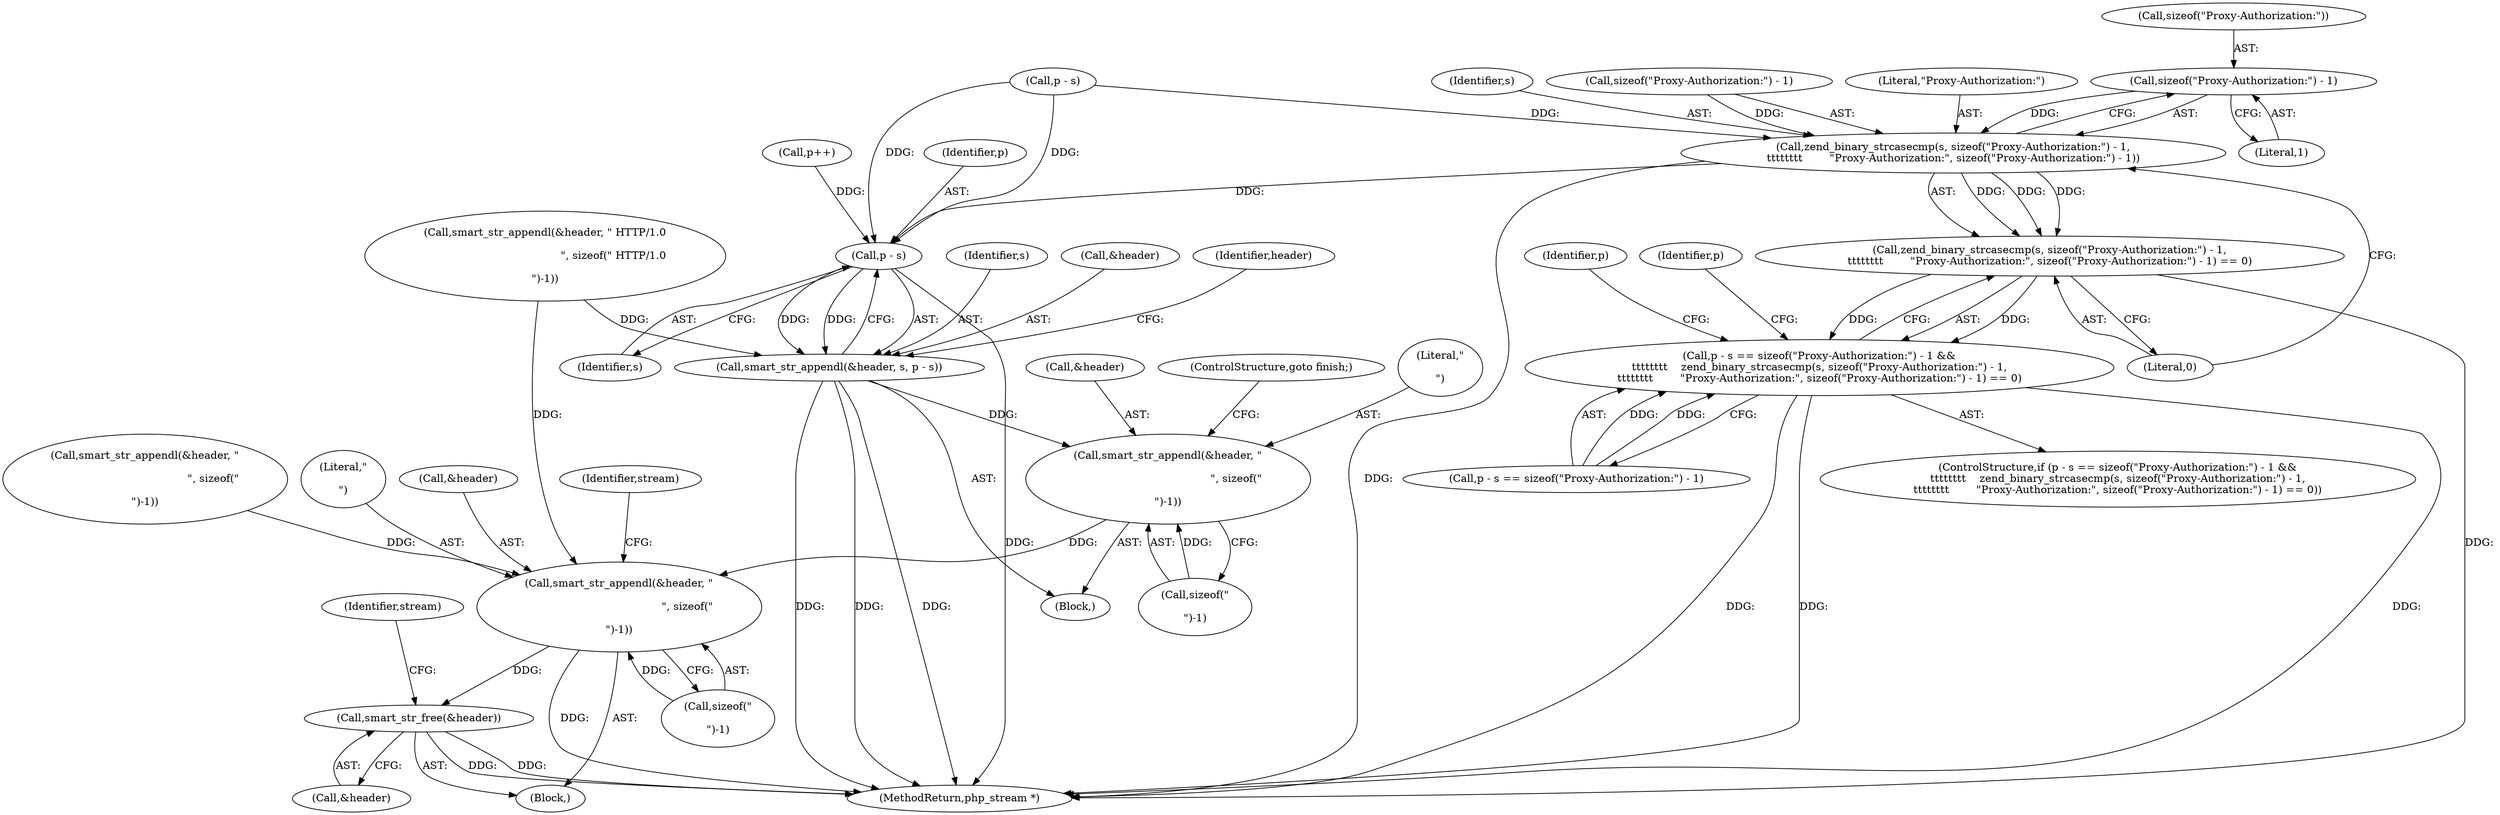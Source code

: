 digraph "0_php-src_523f230c831d7b33353203fa34aee4e92ac12bba@API" {
"1000783" [label="(Call,sizeof(\"Proxy-Authorization:\") - 1)"];
"1000776" [label="(Call,zend_binary_strcasecmp(s, sizeof(\"Proxy-Authorization:\") - 1,\n\t\t\t\t\t\t\t\t        \"Proxy-Authorization:\", sizeof(\"Proxy-Authorization:\") - 1))"];
"1000775" [label="(Call,zend_binary_strcasecmp(s, sizeof(\"Proxy-Authorization:\") - 1,\n\t\t\t\t\t\t\t\t        \"Proxy-Authorization:\", sizeof(\"Proxy-Authorization:\") - 1) == 0)"];
"1000766" [label="(Call,p - s == sizeof(\"Proxy-Authorization:\") - 1 &&\n\t\t\t\t\t\t\t\t    zend_binary_strcasecmp(s, sizeof(\"Proxy-Authorization:\") - 1,\n\t\t\t\t\t\t\t\t        \"Proxy-Authorization:\", sizeof(\"Proxy-Authorization:\") - 1) == 0)"];
"1000810" [label="(Call,p - s)"];
"1000806" [label="(Call,smart_str_appendl(&header, s, p - s))"];
"1000813" [label="(Call,smart_str_appendl(&header, \"\r\n\", sizeof(\"\r\n\")-1))"];
"1001017" [label="(Call,smart_str_appendl(&header, \"\r\n\", sizeof(\"\r\n\")-1))"];
"1001044" [label="(Call,smart_str_free(&header))"];
"1001028" [label="(Identifier,stream)"];
"1000783" [label="(Call,sizeof(\"Proxy-Authorization:\") - 1)"];
"1000784" [label="(Call,sizeof(\"Proxy-Authorization:\"))"];
"1001017" [label="(Call,smart_str_appendl(&header, \"\r\n\", sizeof(\"\r\n\")-1))"];
"1000766" [label="(Call,p - s == sizeof(\"Proxy-Authorization:\") - 1 &&\n\t\t\t\t\t\t\t\t    zend_binary_strcasecmp(s, sizeof(\"Proxy-Authorization:\") - 1,\n\t\t\t\t\t\t\t\t        \"Proxy-Authorization:\", sizeof(\"Proxy-Authorization:\") - 1) == 0)"];
"1000969" [label="(Call,smart_str_appendl(&header, \"\r\n\", sizeof(\"\r\n\")-1))"];
"1000828" [label="(Identifier,p)"];
"1000813" [label="(Call,smart_str_appendl(&header, \"\r\n\", sizeof(\"\r\n\")-1))"];
"1000804" [label="(Call,p++)"];
"1000767" [label="(Call,p - s == sizeof(\"Proxy-Authorization:\") - 1)"];
"1000810" [label="(Call,p - s)"];
"1001021" [label="(Call,sizeof(\"\r\n\")-1)"];
"1001020" [label="(Literal,\"\r\n\")"];
"1000652" [label="(Call,smart_str_appendl(&header, \" HTTP/1.0\r\n\", sizeof(\" HTTP/1.0\r\n\")-1))"];
"1000775" [label="(Call,zend_binary_strcasecmp(s, sizeof(\"Proxy-Authorization:\") - 1,\n\t\t\t\t\t\t\t\t        \"Proxy-Authorization:\", sizeof(\"Proxy-Authorization:\") - 1) == 0)"];
"1003233" [label="(MethodReturn,php_stream *)"];
"1000817" [label="(Call,sizeof(\"\r\n\")-1)"];
"1000596" [label="(Block,)"];
"1000787" [label="(Literal,0)"];
"1000816" [label="(Literal,\"\r\n\")"];
"1001045" [label="(Call,&header)"];
"1000777" [label="(Identifier,s)"];
"1000765" [label="(ControlStructure,if (p - s == sizeof(\"Proxy-Authorization:\") - 1 &&\n\t\t\t\t\t\t\t\t    zend_binary_strcasecmp(s, sizeof(\"Proxy-Authorization:\") - 1,\n\t\t\t\t\t\t\t\t        \"Proxy-Authorization:\", sizeof(\"Proxy-Authorization:\") - 1) == 0))"];
"1000776" [label="(Call,zend_binary_strcasecmp(s, sizeof(\"Proxy-Authorization:\") - 1,\n\t\t\t\t\t\t\t\t        \"Proxy-Authorization:\", sizeof(\"Proxy-Authorization:\") - 1))"];
"1000782" [label="(Literal,\"Proxy-Authorization:\")"];
"1000814" [label="(Call,&header)"];
"1000809" [label="(Identifier,s)"];
"1001048" [label="(Identifier,stream)"];
"1000806" [label="(Call,smart_str_appendl(&header, s, p - s))"];
"1000788" [label="(Block,)"];
"1001018" [label="(Call,&header)"];
"1000786" [label="(Literal,1)"];
"1000768" [label="(Call,p - s)"];
"1000812" [label="(Identifier,s)"];
"1000807" [label="(Call,&header)"];
"1000778" [label="(Call,sizeof(\"Proxy-Authorization:\") - 1)"];
"1000815" [label="(Identifier,header)"];
"1000821" [label="(ControlStructure,goto finish;)"];
"1000793" [label="(Identifier,p)"];
"1001044" [label="(Call,smart_str_free(&header))"];
"1000811" [label="(Identifier,p)"];
"1000783" -> "1000776"  [label="AST: "];
"1000783" -> "1000786"  [label="CFG: "];
"1000784" -> "1000783"  [label="AST: "];
"1000786" -> "1000783"  [label="AST: "];
"1000776" -> "1000783"  [label="CFG: "];
"1000783" -> "1000776"  [label="DDG: "];
"1000776" -> "1000775"  [label="AST: "];
"1000777" -> "1000776"  [label="AST: "];
"1000778" -> "1000776"  [label="AST: "];
"1000782" -> "1000776"  [label="AST: "];
"1000787" -> "1000776"  [label="CFG: "];
"1000776" -> "1003233"  [label="DDG: "];
"1000776" -> "1000775"  [label="DDG: "];
"1000776" -> "1000775"  [label="DDG: "];
"1000776" -> "1000775"  [label="DDG: "];
"1000768" -> "1000776"  [label="DDG: "];
"1000778" -> "1000776"  [label="DDG: "];
"1000776" -> "1000810"  [label="DDG: "];
"1000775" -> "1000766"  [label="AST: "];
"1000775" -> "1000787"  [label="CFG: "];
"1000787" -> "1000775"  [label="AST: "];
"1000766" -> "1000775"  [label="CFG: "];
"1000775" -> "1003233"  [label="DDG: "];
"1000775" -> "1000766"  [label="DDG: "];
"1000775" -> "1000766"  [label="DDG: "];
"1000766" -> "1000765"  [label="AST: "];
"1000766" -> "1000767"  [label="CFG: "];
"1000767" -> "1000766"  [label="AST: "];
"1000793" -> "1000766"  [label="CFG: "];
"1000828" -> "1000766"  [label="CFG: "];
"1000766" -> "1003233"  [label="DDG: "];
"1000766" -> "1003233"  [label="DDG: "];
"1000766" -> "1003233"  [label="DDG: "];
"1000767" -> "1000766"  [label="DDG: "];
"1000767" -> "1000766"  [label="DDG: "];
"1000810" -> "1000806"  [label="AST: "];
"1000810" -> "1000812"  [label="CFG: "];
"1000811" -> "1000810"  [label="AST: "];
"1000812" -> "1000810"  [label="AST: "];
"1000806" -> "1000810"  [label="CFG: "];
"1000810" -> "1003233"  [label="DDG: "];
"1000810" -> "1000806"  [label="DDG: "];
"1000810" -> "1000806"  [label="DDG: "];
"1000804" -> "1000810"  [label="DDG: "];
"1000768" -> "1000810"  [label="DDG: "];
"1000768" -> "1000810"  [label="DDG: "];
"1000806" -> "1000788"  [label="AST: "];
"1000807" -> "1000806"  [label="AST: "];
"1000809" -> "1000806"  [label="AST: "];
"1000815" -> "1000806"  [label="CFG: "];
"1000806" -> "1003233"  [label="DDG: "];
"1000806" -> "1003233"  [label="DDG: "];
"1000806" -> "1003233"  [label="DDG: "];
"1000652" -> "1000806"  [label="DDG: "];
"1000806" -> "1000813"  [label="DDG: "];
"1000813" -> "1000788"  [label="AST: "];
"1000813" -> "1000817"  [label="CFG: "];
"1000814" -> "1000813"  [label="AST: "];
"1000816" -> "1000813"  [label="AST: "];
"1000817" -> "1000813"  [label="AST: "];
"1000821" -> "1000813"  [label="CFG: "];
"1000817" -> "1000813"  [label="DDG: "];
"1000813" -> "1001017"  [label="DDG: "];
"1001017" -> "1000596"  [label="AST: "];
"1001017" -> "1001021"  [label="CFG: "];
"1001018" -> "1001017"  [label="AST: "];
"1001020" -> "1001017"  [label="AST: "];
"1001021" -> "1001017"  [label="AST: "];
"1001028" -> "1001017"  [label="CFG: "];
"1001017" -> "1003233"  [label="DDG: "];
"1000652" -> "1001017"  [label="DDG: "];
"1000969" -> "1001017"  [label="DDG: "];
"1001021" -> "1001017"  [label="DDG: "];
"1001017" -> "1001044"  [label="DDG: "];
"1001044" -> "1000596"  [label="AST: "];
"1001044" -> "1001045"  [label="CFG: "];
"1001045" -> "1001044"  [label="AST: "];
"1001048" -> "1001044"  [label="CFG: "];
"1001044" -> "1003233"  [label="DDG: "];
"1001044" -> "1003233"  [label="DDG: "];
}
